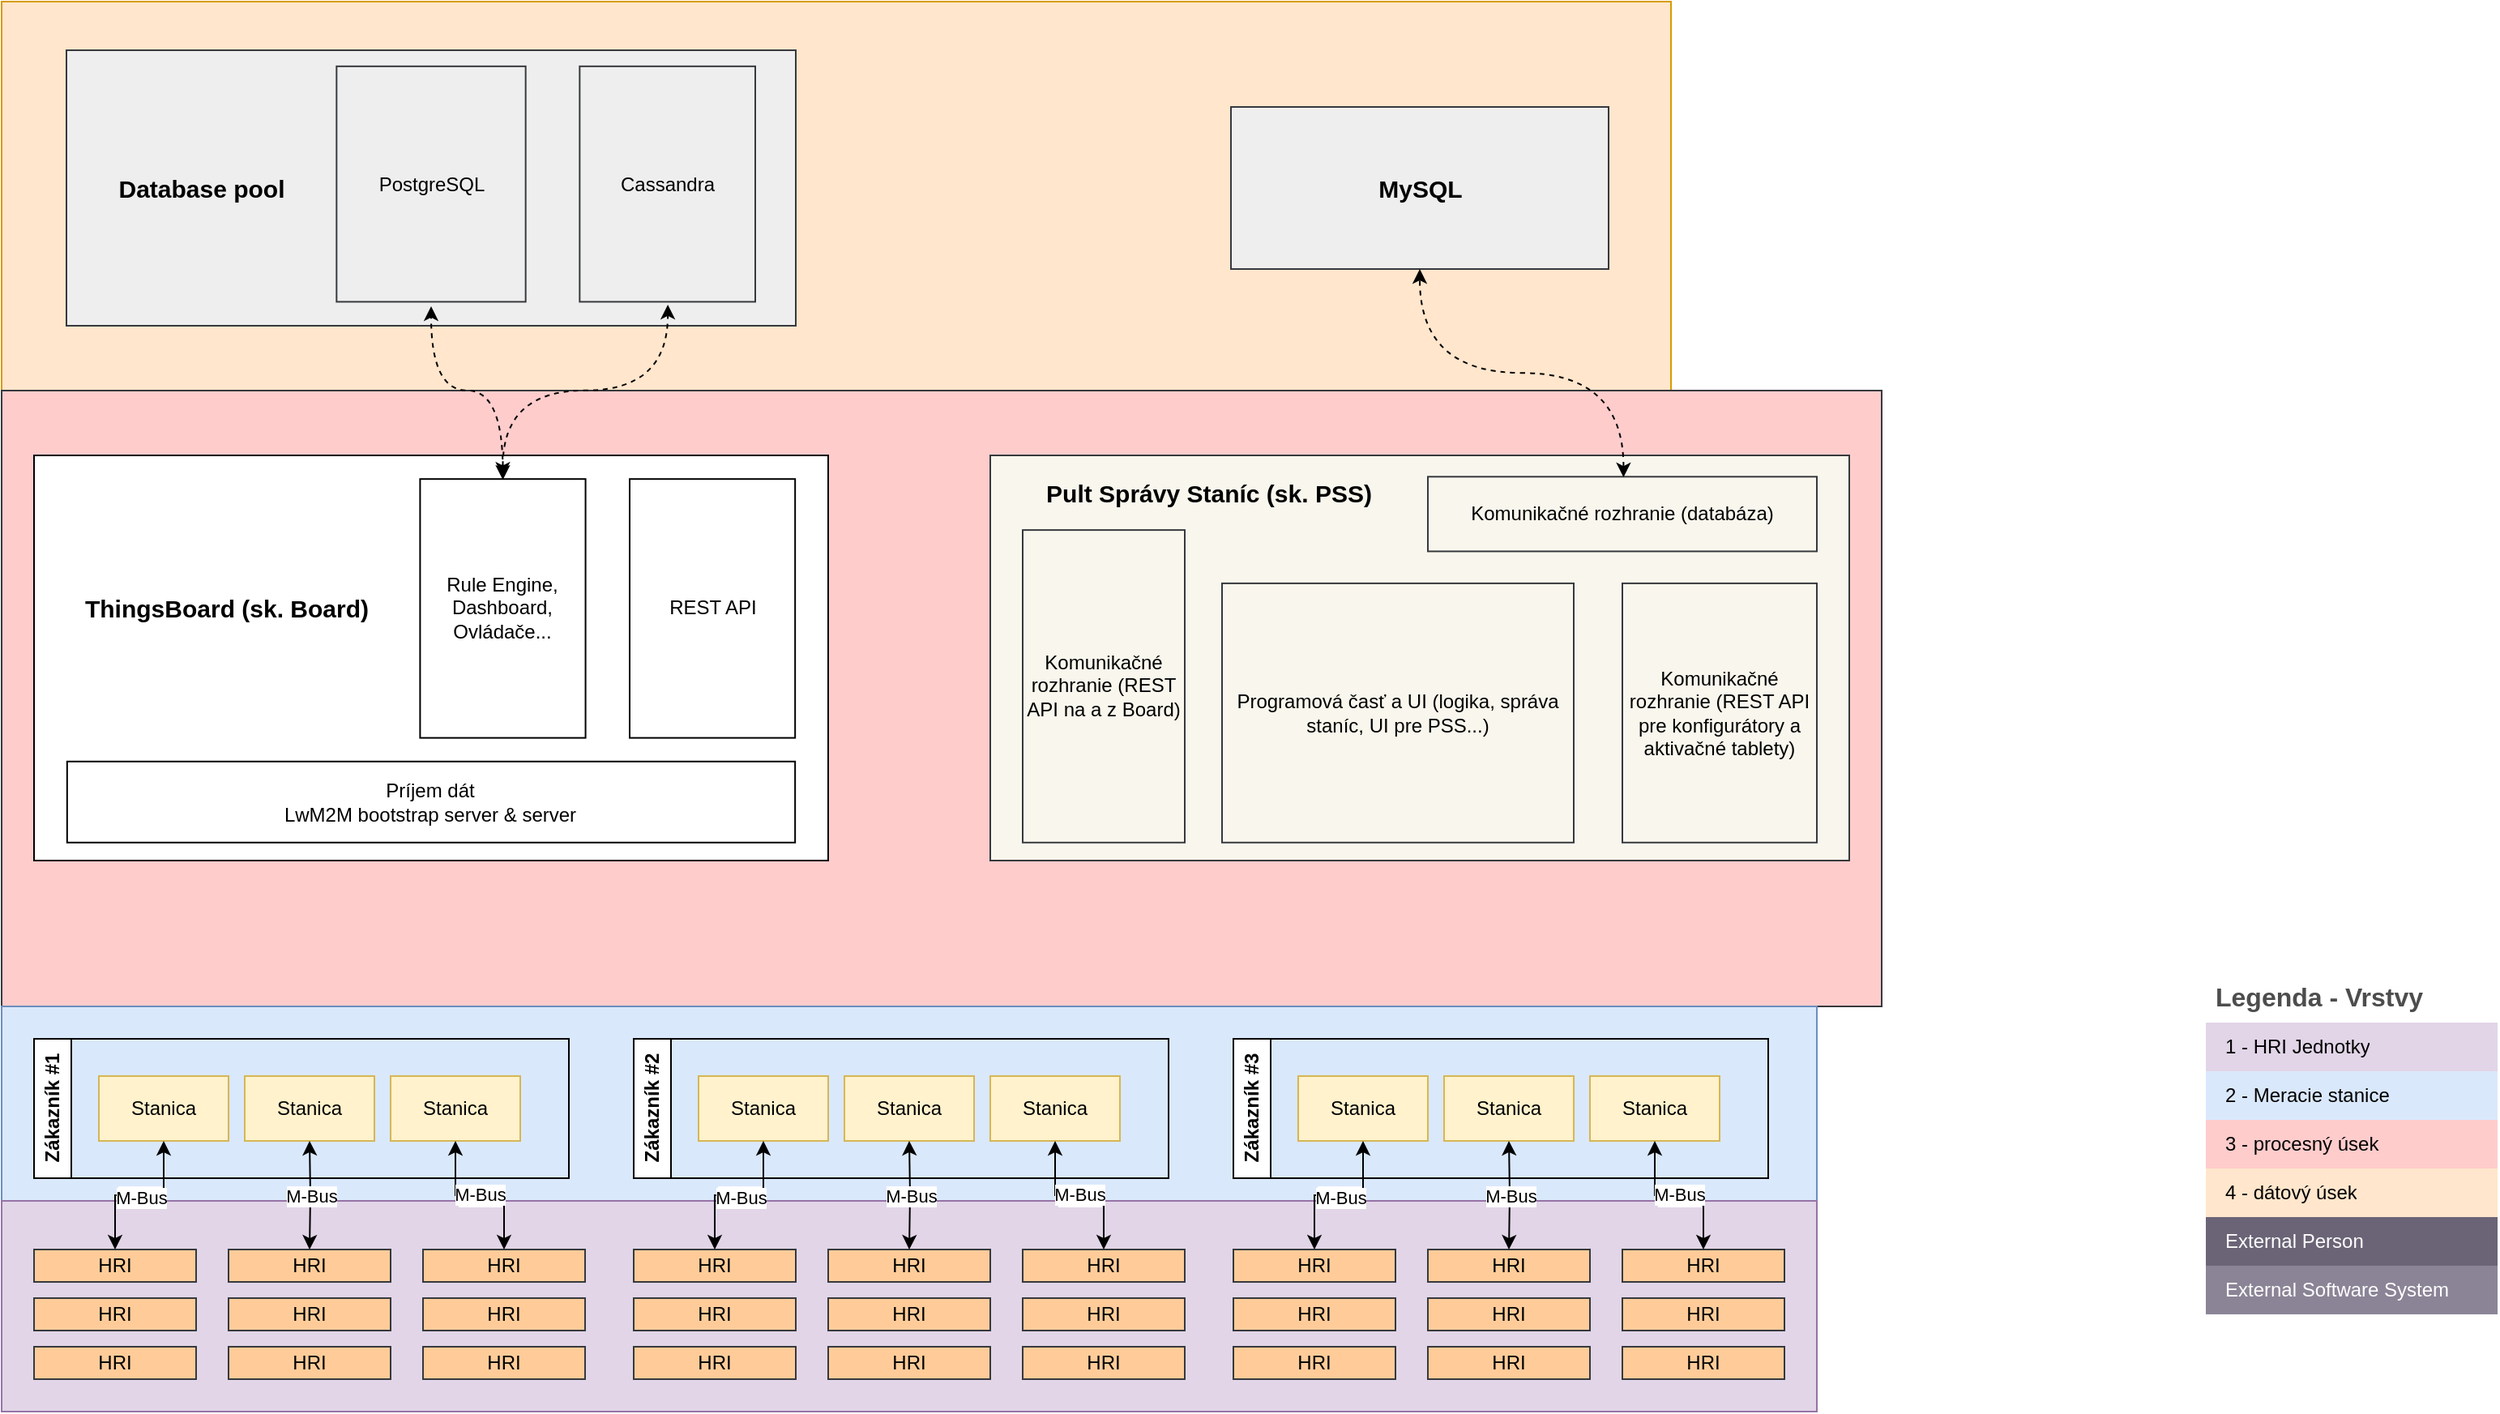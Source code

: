 <mxfile version="21.6.9" type="github">
  <diagram name="Page-1" id="n-vTJbwa5jrU47sz1mU_">
    <mxGraphModel dx="1687" dy="920" grid="1" gridSize="10" guides="1" tooltips="1" connect="1" arrows="1" fold="1" page="1" pageScale="1" pageWidth="1654" pageHeight="1169" math="0" shadow="0">
      <root>
        <mxCell id="0" />
        <mxCell id="1" parent="0" />
        <mxCell id="oxmaoGViPWF4fEeADS45-132" value="" style="rounded=0;whiteSpace=wrap;html=1;fillColor=#ffe6cc;strokeColor=#d79b00;" vertex="1" parent="1">
          <mxGeometry x="30" y="240" width="1030" height="240" as="geometry" />
        </mxCell>
        <mxCell id="oxmaoGViPWF4fEeADS45-131" value="" style="rounded=0;whiteSpace=wrap;html=1;fillColor=#ffcccc;strokeColor=#36393d;" vertex="1" parent="1">
          <mxGeometry x="30" y="480" width="1160" height="380" as="geometry" />
        </mxCell>
        <mxCell id="oxmaoGViPWF4fEeADS45-92" value="" style="rounded=0;whiteSpace=wrap;html=1;fillColor=#dae8fc;strokeColor=#6c8ebf;" vertex="1" parent="1">
          <mxGeometry x="30" y="860" width="1120" height="120" as="geometry" />
        </mxCell>
        <mxCell id="oxmaoGViPWF4fEeADS45-91" value="" style="rounded=0;whiteSpace=wrap;html=1;fillColor=#e1d5e7;strokeColor=#9673a6;" vertex="1" parent="1">
          <mxGeometry x="30" y="980" width="1120" height="130" as="geometry" />
        </mxCell>
        <mxCell id="oxmaoGViPWF4fEeADS45-1" value="Zákazník #1" style="swimlane;horizontal=0;whiteSpace=wrap;html=1;" vertex="1" parent="1">
          <mxGeometry x="50" y="880" width="330" height="86" as="geometry" />
        </mxCell>
        <mxCell id="oxmaoGViPWF4fEeADS45-14" value="Stanica" style="whiteSpace=wrap;html=1;align=center;fillColor=#fff2cc;strokeColor=#d6b656;" vertex="1" parent="oxmaoGViPWF4fEeADS45-1">
          <mxGeometry x="40" y="23" width="80" height="40" as="geometry" />
        </mxCell>
        <mxCell id="oxmaoGViPWF4fEeADS45-17" value="Stanica" style="whiteSpace=wrap;html=1;align=center;fillColor=#fff2cc;strokeColor=#d6b656;" vertex="1" parent="oxmaoGViPWF4fEeADS45-1">
          <mxGeometry x="130" y="23" width="80" height="40" as="geometry" />
        </mxCell>
        <mxCell id="oxmaoGViPWF4fEeADS45-18" value="Stanica" style="whiteSpace=wrap;html=1;align=center;fillColor=#fff2cc;strokeColor=#d6b656;" vertex="1" parent="oxmaoGViPWF4fEeADS45-1">
          <mxGeometry x="220" y="23" width="80" height="40" as="geometry" />
        </mxCell>
        <mxCell id="oxmaoGViPWF4fEeADS45-15" value="" style="group" vertex="1" connectable="0" parent="1">
          <mxGeometry x="50" y="1010" width="100" height="80" as="geometry" />
        </mxCell>
        <mxCell id="oxmaoGViPWF4fEeADS45-9" value="HRI" style="whiteSpace=wrap;html=1;align=center;fillColor=#ffcc99;strokeColor=#36393d;" vertex="1" parent="oxmaoGViPWF4fEeADS45-15">
          <mxGeometry width="100" height="20" as="geometry" />
        </mxCell>
        <mxCell id="oxmaoGViPWF4fEeADS45-10" value="HRI" style="whiteSpace=wrap;html=1;align=center;fillColor=#ffcc99;strokeColor=#36393d;" vertex="1" parent="oxmaoGViPWF4fEeADS45-15">
          <mxGeometry y="30" width="100" height="20" as="geometry" />
        </mxCell>
        <mxCell id="oxmaoGViPWF4fEeADS45-11" value="HRI" style="whiteSpace=wrap;html=1;align=center;fillColor=#ffcc99;strokeColor=#36393d;" vertex="1" parent="oxmaoGViPWF4fEeADS45-15">
          <mxGeometry y="60" width="100" height="20" as="geometry" />
        </mxCell>
        <mxCell id="oxmaoGViPWF4fEeADS45-20" value="" style="group" vertex="1" connectable="0" parent="1">
          <mxGeometry x="170" y="1010" width="100" height="80" as="geometry" />
        </mxCell>
        <mxCell id="oxmaoGViPWF4fEeADS45-21" value="HRI" style="whiteSpace=wrap;html=1;align=center;fillColor=#ffcc99;strokeColor=#36393d;" vertex="1" parent="oxmaoGViPWF4fEeADS45-20">
          <mxGeometry width="100" height="20" as="geometry" />
        </mxCell>
        <mxCell id="oxmaoGViPWF4fEeADS45-22" value="HRI" style="whiteSpace=wrap;html=1;align=center;fillColor=#ffcc99;strokeColor=#36393d;" vertex="1" parent="oxmaoGViPWF4fEeADS45-20">
          <mxGeometry y="30" width="100" height="20" as="geometry" />
        </mxCell>
        <mxCell id="oxmaoGViPWF4fEeADS45-23" value="HRI" style="whiteSpace=wrap;html=1;align=center;fillColor=#ffcc99;strokeColor=#36393d;" vertex="1" parent="oxmaoGViPWF4fEeADS45-20">
          <mxGeometry y="60" width="100" height="20" as="geometry" />
        </mxCell>
        <mxCell id="oxmaoGViPWF4fEeADS45-24" value="" style="group" vertex="1" connectable="0" parent="1">
          <mxGeometry x="290" y="1010" width="100" height="80" as="geometry" />
        </mxCell>
        <mxCell id="oxmaoGViPWF4fEeADS45-25" value="HRI" style="whiteSpace=wrap;html=1;align=center;fillColor=#ffcc99;strokeColor=#36393d;" vertex="1" parent="oxmaoGViPWF4fEeADS45-24">
          <mxGeometry width="100" height="20" as="geometry" />
        </mxCell>
        <mxCell id="oxmaoGViPWF4fEeADS45-26" value="HRI" style="whiteSpace=wrap;html=1;align=center;fillColor=#ffcc99;strokeColor=#36393d;" vertex="1" parent="oxmaoGViPWF4fEeADS45-24">
          <mxGeometry y="30" width="100" height="20" as="geometry" />
        </mxCell>
        <mxCell id="oxmaoGViPWF4fEeADS45-27" value="HRI" style="whiteSpace=wrap;html=1;align=center;fillColor=#ffcc99;strokeColor=#36393d;" vertex="1" parent="oxmaoGViPWF4fEeADS45-24">
          <mxGeometry y="60" width="100" height="20" as="geometry" />
        </mxCell>
        <mxCell id="oxmaoGViPWF4fEeADS45-30" value="" style="endArrow=classic;html=1;rounded=0;exitX=0.5;exitY=0;exitDx=0;exitDy=0;entryX=0.5;entryY=1;entryDx=0;entryDy=0;edgeStyle=orthogonalEdgeStyle;startArrow=classic;startFill=1;" edge="1" parent="1" source="oxmaoGViPWF4fEeADS45-9" target="oxmaoGViPWF4fEeADS45-14">
          <mxGeometry relative="1" as="geometry">
            <mxPoint x="100" y="990" as="sourcePoint" />
            <mxPoint x="200" y="990" as="targetPoint" />
          </mxGeometry>
        </mxCell>
        <mxCell id="oxmaoGViPWF4fEeADS45-31" value="Label" style="edgeLabel;resizable=0;html=1;align=center;verticalAlign=middle;" connectable="0" vertex="1" parent="oxmaoGViPWF4fEeADS45-30">
          <mxGeometry relative="1" as="geometry" />
        </mxCell>
        <mxCell id="oxmaoGViPWF4fEeADS45-32" value="M-Bus" style="edgeLabel;html=1;align=center;verticalAlign=middle;resizable=0;points=[];" vertex="1" connectable="0" parent="oxmaoGViPWF4fEeADS45-30">
          <mxGeometry x="0.012" y="-1" relative="1" as="geometry">
            <mxPoint as="offset" />
          </mxGeometry>
        </mxCell>
        <mxCell id="oxmaoGViPWF4fEeADS45-34" value="" style="endArrow=classic;html=1;rounded=0;entryX=0.5;entryY=1;entryDx=0;entryDy=0;edgeStyle=orthogonalEdgeStyle;startArrow=classic;startFill=1;" edge="1" parent="1" target="oxmaoGViPWF4fEeADS45-17">
          <mxGeometry relative="1" as="geometry">
            <mxPoint x="220" y="1010" as="sourcePoint" />
            <mxPoint x="190" y="950" as="targetPoint" />
          </mxGeometry>
        </mxCell>
        <mxCell id="oxmaoGViPWF4fEeADS45-35" value="Label" style="edgeLabel;resizable=0;html=1;align=center;verticalAlign=middle;" connectable="0" vertex="1" parent="oxmaoGViPWF4fEeADS45-34">
          <mxGeometry relative="1" as="geometry" />
        </mxCell>
        <mxCell id="oxmaoGViPWF4fEeADS45-36" value="M-Bus" style="edgeLabel;html=1;align=center;verticalAlign=middle;resizable=0;points=[];" vertex="1" connectable="0" parent="oxmaoGViPWF4fEeADS45-34">
          <mxGeometry x="0.012" y="-1" relative="1" as="geometry">
            <mxPoint as="offset" />
          </mxGeometry>
        </mxCell>
        <mxCell id="oxmaoGViPWF4fEeADS45-37" value="" style="endArrow=classic;html=1;rounded=0;entryX=0.5;entryY=1;entryDx=0;entryDy=0;edgeStyle=orthogonalEdgeStyle;startArrow=classic;startFill=1;exitX=0.5;exitY=0;exitDx=0;exitDy=0;" edge="1" parent="1" source="oxmaoGViPWF4fEeADS45-25" target="oxmaoGViPWF4fEeADS45-18">
          <mxGeometry relative="1" as="geometry">
            <mxPoint x="230" y="1020" as="sourcePoint" />
            <mxPoint x="230" y="950" as="targetPoint" />
          </mxGeometry>
        </mxCell>
        <mxCell id="oxmaoGViPWF4fEeADS45-38" value="Label" style="edgeLabel;resizable=0;html=1;align=center;verticalAlign=middle;" connectable="0" vertex="1" parent="oxmaoGViPWF4fEeADS45-37">
          <mxGeometry relative="1" as="geometry" />
        </mxCell>
        <mxCell id="oxmaoGViPWF4fEeADS45-39" value="M-Bus" style="edgeLabel;html=1;align=center;verticalAlign=middle;resizable=0;points=[];" vertex="1" connectable="0" parent="oxmaoGViPWF4fEeADS45-37">
          <mxGeometry x="0.012" y="-1" relative="1" as="geometry">
            <mxPoint as="offset" />
          </mxGeometry>
        </mxCell>
        <mxCell id="oxmaoGViPWF4fEeADS45-41" value="Zákazník #2" style="swimlane;horizontal=0;whiteSpace=wrap;html=1;" vertex="1" parent="1">
          <mxGeometry x="420" y="880" width="330" height="86" as="geometry" />
        </mxCell>
        <mxCell id="oxmaoGViPWF4fEeADS45-42" value="Stanica" style="whiteSpace=wrap;html=1;align=center;fillColor=#fff2cc;strokeColor=#d6b656;" vertex="1" parent="oxmaoGViPWF4fEeADS45-41">
          <mxGeometry x="40" y="23" width="80" height="40" as="geometry" />
        </mxCell>
        <mxCell id="oxmaoGViPWF4fEeADS45-43" value="Stanica" style="whiteSpace=wrap;html=1;align=center;fillColor=#fff2cc;strokeColor=#d6b656;" vertex="1" parent="oxmaoGViPWF4fEeADS45-41">
          <mxGeometry x="130" y="23" width="80" height="40" as="geometry" />
        </mxCell>
        <mxCell id="oxmaoGViPWF4fEeADS45-44" value="Stanica" style="whiteSpace=wrap;html=1;align=center;fillColor=#fff2cc;strokeColor=#d6b656;" vertex="1" parent="oxmaoGViPWF4fEeADS45-41">
          <mxGeometry x="220" y="23" width="80" height="40" as="geometry" />
        </mxCell>
        <mxCell id="oxmaoGViPWF4fEeADS45-45" value="" style="group" vertex="1" connectable="0" parent="1">
          <mxGeometry x="420" y="1010" width="100" height="80" as="geometry" />
        </mxCell>
        <mxCell id="oxmaoGViPWF4fEeADS45-46" value="HRI" style="whiteSpace=wrap;html=1;align=center;fillColor=#ffcc99;strokeColor=#36393d;" vertex="1" parent="oxmaoGViPWF4fEeADS45-45">
          <mxGeometry width="100" height="20" as="geometry" />
        </mxCell>
        <mxCell id="oxmaoGViPWF4fEeADS45-47" value="HRI" style="whiteSpace=wrap;html=1;align=center;fillColor=#ffcc99;strokeColor=#36393d;" vertex="1" parent="oxmaoGViPWF4fEeADS45-45">
          <mxGeometry y="30" width="100" height="20" as="geometry" />
        </mxCell>
        <mxCell id="oxmaoGViPWF4fEeADS45-48" value="HRI" style="whiteSpace=wrap;html=1;align=center;fillColor=#ffcc99;strokeColor=#36393d;" vertex="1" parent="oxmaoGViPWF4fEeADS45-45">
          <mxGeometry y="60" width="100" height="20" as="geometry" />
        </mxCell>
        <mxCell id="oxmaoGViPWF4fEeADS45-49" value="" style="group" vertex="1" connectable="0" parent="1">
          <mxGeometry x="540" y="1010" width="100" height="80" as="geometry" />
        </mxCell>
        <mxCell id="oxmaoGViPWF4fEeADS45-50" value="HRI" style="whiteSpace=wrap;html=1;align=center;fillColor=#ffcc99;strokeColor=#36393d;" vertex="1" parent="oxmaoGViPWF4fEeADS45-49">
          <mxGeometry width="100" height="20" as="geometry" />
        </mxCell>
        <mxCell id="oxmaoGViPWF4fEeADS45-51" value="HRI" style="whiteSpace=wrap;html=1;align=center;fillColor=#ffcc99;strokeColor=#36393d;" vertex="1" parent="oxmaoGViPWF4fEeADS45-49">
          <mxGeometry y="30" width="100" height="20" as="geometry" />
        </mxCell>
        <mxCell id="oxmaoGViPWF4fEeADS45-52" value="HRI" style="whiteSpace=wrap;html=1;align=center;fillColor=#ffcc99;strokeColor=#36393d;" vertex="1" parent="oxmaoGViPWF4fEeADS45-49">
          <mxGeometry y="60" width="100" height="20" as="geometry" />
        </mxCell>
        <mxCell id="oxmaoGViPWF4fEeADS45-53" value="" style="group" vertex="1" connectable="0" parent="1">
          <mxGeometry x="660" y="1010" width="100" height="80" as="geometry" />
        </mxCell>
        <mxCell id="oxmaoGViPWF4fEeADS45-54" value="HRI" style="whiteSpace=wrap;html=1;align=center;fillColor=#ffcc99;strokeColor=#36393d;" vertex="1" parent="oxmaoGViPWF4fEeADS45-53">
          <mxGeometry width="100" height="20" as="geometry" />
        </mxCell>
        <mxCell id="oxmaoGViPWF4fEeADS45-55" value="HRI" style="whiteSpace=wrap;html=1;align=center;fillColor=#ffcc99;strokeColor=#36393d;" vertex="1" parent="oxmaoGViPWF4fEeADS45-53">
          <mxGeometry y="30" width="100" height="20" as="geometry" />
        </mxCell>
        <mxCell id="oxmaoGViPWF4fEeADS45-56" value="HRI" style="whiteSpace=wrap;html=1;align=center;fillColor=#ffcc99;strokeColor=#36393d;" vertex="1" parent="oxmaoGViPWF4fEeADS45-53">
          <mxGeometry y="60" width="100" height="20" as="geometry" />
        </mxCell>
        <mxCell id="oxmaoGViPWF4fEeADS45-57" value="" style="endArrow=classic;html=1;rounded=0;exitX=0.5;exitY=0;exitDx=0;exitDy=0;entryX=0.5;entryY=1;entryDx=0;entryDy=0;edgeStyle=orthogonalEdgeStyle;startArrow=classic;startFill=1;" edge="1" parent="1" source="oxmaoGViPWF4fEeADS45-46" target="oxmaoGViPWF4fEeADS45-42">
          <mxGeometry relative="1" as="geometry">
            <mxPoint x="470" y="990" as="sourcePoint" />
            <mxPoint x="570" y="990" as="targetPoint" />
          </mxGeometry>
        </mxCell>
        <mxCell id="oxmaoGViPWF4fEeADS45-58" value="Label" style="edgeLabel;resizable=0;html=1;align=center;verticalAlign=middle;" connectable="0" vertex="1" parent="oxmaoGViPWF4fEeADS45-57">
          <mxGeometry relative="1" as="geometry" />
        </mxCell>
        <mxCell id="oxmaoGViPWF4fEeADS45-59" value="M-Bus" style="edgeLabel;html=1;align=center;verticalAlign=middle;resizable=0;points=[];" vertex="1" connectable="0" parent="oxmaoGViPWF4fEeADS45-57">
          <mxGeometry x="0.012" y="-1" relative="1" as="geometry">
            <mxPoint as="offset" />
          </mxGeometry>
        </mxCell>
        <mxCell id="oxmaoGViPWF4fEeADS45-60" value="" style="endArrow=classic;html=1;rounded=0;entryX=0.5;entryY=1;entryDx=0;entryDy=0;edgeStyle=orthogonalEdgeStyle;startArrow=classic;startFill=1;" edge="1" parent="1" target="oxmaoGViPWF4fEeADS45-43">
          <mxGeometry relative="1" as="geometry">
            <mxPoint x="590" y="1010" as="sourcePoint" />
            <mxPoint x="560" y="950" as="targetPoint" />
          </mxGeometry>
        </mxCell>
        <mxCell id="oxmaoGViPWF4fEeADS45-61" value="Label" style="edgeLabel;resizable=0;html=1;align=center;verticalAlign=middle;" connectable="0" vertex="1" parent="oxmaoGViPWF4fEeADS45-60">
          <mxGeometry relative="1" as="geometry" />
        </mxCell>
        <mxCell id="oxmaoGViPWF4fEeADS45-62" value="M-Bus" style="edgeLabel;html=1;align=center;verticalAlign=middle;resizable=0;points=[];" vertex="1" connectable="0" parent="oxmaoGViPWF4fEeADS45-60">
          <mxGeometry x="0.012" y="-1" relative="1" as="geometry">
            <mxPoint as="offset" />
          </mxGeometry>
        </mxCell>
        <mxCell id="oxmaoGViPWF4fEeADS45-63" value="" style="endArrow=classic;html=1;rounded=0;entryX=0.5;entryY=1;entryDx=0;entryDy=0;edgeStyle=orthogonalEdgeStyle;startArrow=classic;startFill=1;exitX=0.5;exitY=0;exitDx=0;exitDy=0;" edge="1" parent="1" source="oxmaoGViPWF4fEeADS45-54" target="oxmaoGViPWF4fEeADS45-44">
          <mxGeometry relative="1" as="geometry">
            <mxPoint x="600" y="1020" as="sourcePoint" />
            <mxPoint x="600" y="950" as="targetPoint" />
          </mxGeometry>
        </mxCell>
        <mxCell id="oxmaoGViPWF4fEeADS45-64" value="Label" style="edgeLabel;resizable=0;html=1;align=center;verticalAlign=middle;" connectable="0" vertex="1" parent="oxmaoGViPWF4fEeADS45-63">
          <mxGeometry relative="1" as="geometry" />
        </mxCell>
        <mxCell id="oxmaoGViPWF4fEeADS45-65" value="M-Bus" style="edgeLabel;html=1;align=center;verticalAlign=middle;resizable=0;points=[];" vertex="1" connectable="0" parent="oxmaoGViPWF4fEeADS45-63">
          <mxGeometry x="0.012" y="-1" relative="1" as="geometry">
            <mxPoint as="offset" />
          </mxGeometry>
        </mxCell>
        <mxCell id="oxmaoGViPWF4fEeADS45-66" value="Zákazník #3" style="swimlane;horizontal=0;whiteSpace=wrap;html=1;" vertex="1" parent="1">
          <mxGeometry x="790" y="880" width="330" height="86" as="geometry" />
        </mxCell>
        <mxCell id="oxmaoGViPWF4fEeADS45-67" value="Stanica" style="whiteSpace=wrap;html=1;align=center;fillColor=#fff2cc;strokeColor=#d6b656;" vertex="1" parent="oxmaoGViPWF4fEeADS45-66">
          <mxGeometry x="40" y="23" width="80" height="40" as="geometry" />
        </mxCell>
        <mxCell id="oxmaoGViPWF4fEeADS45-68" value="Stanica" style="whiteSpace=wrap;html=1;align=center;fillColor=#fff2cc;strokeColor=#d6b656;" vertex="1" parent="oxmaoGViPWF4fEeADS45-66">
          <mxGeometry x="130" y="23" width="80" height="40" as="geometry" />
        </mxCell>
        <mxCell id="oxmaoGViPWF4fEeADS45-69" value="Stanica" style="whiteSpace=wrap;html=1;align=center;fillColor=#fff2cc;strokeColor=#d6b656;" vertex="1" parent="oxmaoGViPWF4fEeADS45-66">
          <mxGeometry x="220" y="23" width="80" height="40" as="geometry" />
        </mxCell>
        <mxCell id="oxmaoGViPWF4fEeADS45-70" value="" style="group" vertex="1" connectable="0" parent="1">
          <mxGeometry x="790" y="1010" width="100" height="80" as="geometry" />
        </mxCell>
        <mxCell id="oxmaoGViPWF4fEeADS45-71" value="HRI" style="whiteSpace=wrap;html=1;align=center;fillColor=#ffcc99;strokeColor=#36393d;" vertex="1" parent="oxmaoGViPWF4fEeADS45-70">
          <mxGeometry width="100" height="20" as="geometry" />
        </mxCell>
        <mxCell id="oxmaoGViPWF4fEeADS45-72" value="HRI" style="whiteSpace=wrap;html=1;align=center;fillColor=#ffcc99;strokeColor=#36393d;" vertex="1" parent="oxmaoGViPWF4fEeADS45-70">
          <mxGeometry y="30" width="100" height="20" as="geometry" />
        </mxCell>
        <mxCell id="oxmaoGViPWF4fEeADS45-73" value="HRI" style="whiteSpace=wrap;html=1;align=center;fillColor=#ffcc99;strokeColor=#36393d;" vertex="1" parent="oxmaoGViPWF4fEeADS45-70">
          <mxGeometry y="60" width="100" height="20" as="geometry" />
        </mxCell>
        <mxCell id="oxmaoGViPWF4fEeADS45-74" value="" style="group" vertex="1" connectable="0" parent="1">
          <mxGeometry x="910" y="1010" width="100" height="80" as="geometry" />
        </mxCell>
        <mxCell id="oxmaoGViPWF4fEeADS45-75" value="HRI" style="whiteSpace=wrap;html=1;align=center;fillColor=#ffcc99;strokeColor=#36393d;" vertex="1" parent="oxmaoGViPWF4fEeADS45-74">
          <mxGeometry width="100" height="20" as="geometry" />
        </mxCell>
        <mxCell id="oxmaoGViPWF4fEeADS45-76" value="HRI" style="whiteSpace=wrap;html=1;align=center;fillColor=#ffcc99;strokeColor=#36393d;" vertex="1" parent="oxmaoGViPWF4fEeADS45-74">
          <mxGeometry y="30" width="100" height="20" as="geometry" />
        </mxCell>
        <mxCell id="oxmaoGViPWF4fEeADS45-77" value="HRI" style="whiteSpace=wrap;html=1;align=center;fillColor=#ffcc99;strokeColor=#36393d;" vertex="1" parent="oxmaoGViPWF4fEeADS45-74">
          <mxGeometry y="60" width="100" height="20" as="geometry" />
        </mxCell>
        <mxCell id="oxmaoGViPWF4fEeADS45-78" value="" style="group" vertex="1" connectable="0" parent="1">
          <mxGeometry x="1030" y="1010" width="100" height="80" as="geometry" />
        </mxCell>
        <mxCell id="oxmaoGViPWF4fEeADS45-79" value="HRI" style="whiteSpace=wrap;html=1;align=center;fillColor=#ffcc99;strokeColor=#36393d;" vertex="1" parent="oxmaoGViPWF4fEeADS45-78">
          <mxGeometry width="100" height="20" as="geometry" />
        </mxCell>
        <mxCell id="oxmaoGViPWF4fEeADS45-80" value="HRI" style="whiteSpace=wrap;html=1;align=center;fillColor=#ffcc99;strokeColor=#36393d;" vertex="1" parent="oxmaoGViPWF4fEeADS45-78">
          <mxGeometry y="30" width="100" height="20" as="geometry" />
        </mxCell>
        <mxCell id="oxmaoGViPWF4fEeADS45-81" value="HRI" style="whiteSpace=wrap;html=1;align=center;fillColor=#ffcc99;strokeColor=#36393d;" vertex="1" parent="oxmaoGViPWF4fEeADS45-78">
          <mxGeometry y="60" width="100" height="20" as="geometry" />
        </mxCell>
        <mxCell id="oxmaoGViPWF4fEeADS45-82" value="" style="endArrow=classic;html=1;rounded=0;exitX=0.5;exitY=0;exitDx=0;exitDy=0;entryX=0.5;entryY=1;entryDx=0;entryDy=0;edgeStyle=orthogonalEdgeStyle;startArrow=classic;startFill=1;" edge="1" parent="1" source="oxmaoGViPWF4fEeADS45-71" target="oxmaoGViPWF4fEeADS45-67">
          <mxGeometry relative="1" as="geometry">
            <mxPoint x="840" y="990" as="sourcePoint" />
            <mxPoint x="940" y="990" as="targetPoint" />
          </mxGeometry>
        </mxCell>
        <mxCell id="oxmaoGViPWF4fEeADS45-83" value="Label" style="edgeLabel;resizable=0;html=1;align=center;verticalAlign=middle;" connectable="0" vertex="1" parent="oxmaoGViPWF4fEeADS45-82">
          <mxGeometry relative="1" as="geometry" />
        </mxCell>
        <mxCell id="oxmaoGViPWF4fEeADS45-84" value="M-Bus" style="edgeLabel;html=1;align=center;verticalAlign=middle;resizable=0;points=[];" vertex="1" connectable="0" parent="oxmaoGViPWF4fEeADS45-82">
          <mxGeometry x="0.012" y="-1" relative="1" as="geometry">
            <mxPoint as="offset" />
          </mxGeometry>
        </mxCell>
        <mxCell id="oxmaoGViPWF4fEeADS45-85" value="" style="endArrow=classic;html=1;rounded=0;entryX=0.5;entryY=1;entryDx=0;entryDy=0;edgeStyle=orthogonalEdgeStyle;startArrow=classic;startFill=1;" edge="1" parent="1" target="oxmaoGViPWF4fEeADS45-68">
          <mxGeometry relative="1" as="geometry">
            <mxPoint x="960" y="1010" as="sourcePoint" />
            <mxPoint x="930" y="950" as="targetPoint" />
          </mxGeometry>
        </mxCell>
        <mxCell id="oxmaoGViPWF4fEeADS45-86" value="Label" style="edgeLabel;resizable=0;html=1;align=center;verticalAlign=middle;" connectable="0" vertex="1" parent="oxmaoGViPWF4fEeADS45-85">
          <mxGeometry relative="1" as="geometry" />
        </mxCell>
        <mxCell id="oxmaoGViPWF4fEeADS45-87" value="M-Bus" style="edgeLabel;html=1;align=center;verticalAlign=middle;resizable=0;points=[];" vertex="1" connectable="0" parent="oxmaoGViPWF4fEeADS45-85">
          <mxGeometry x="0.012" y="-1" relative="1" as="geometry">
            <mxPoint as="offset" />
          </mxGeometry>
        </mxCell>
        <mxCell id="oxmaoGViPWF4fEeADS45-88" value="" style="endArrow=classic;html=1;rounded=0;entryX=0.5;entryY=1;entryDx=0;entryDy=0;edgeStyle=orthogonalEdgeStyle;startArrow=classic;startFill=1;exitX=0.5;exitY=0;exitDx=0;exitDy=0;" edge="1" parent="1" source="oxmaoGViPWF4fEeADS45-79" target="oxmaoGViPWF4fEeADS45-69">
          <mxGeometry relative="1" as="geometry">
            <mxPoint x="970" y="1020" as="sourcePoint" />
            <mxPoint x="970" y="950" as="targetPoint" />
          </mxGeometry>
        </mxCell>
        <mxCell id="oxmaoGViPWF4fEeADS45-89" value="Label" style="edgeLabel;resizable=0;html=1;align=center;verticalAlign=middle;" connectable="0" vertex="1" parent="oxmaoGViPWF4fEeADS45-88">
          <mxGeometry relative="1" as="geometry" />
        </mxCell>
        <mxCell id="oxmaoGViPWF4fEeADS45-90" value="M-Bus" style="edgeLabel;html=1;align=center;verticalAlign=middle;resizable=0;points=[];" vertex="1" connectable="0" parent="oxmaoGViPWF4fEeADS45-88">
          <mxGeometry x="0.012" y="-1" relative="1" as="geometry">
            <mxPoint as="offset" />
          </mxGeometry>
        </mxCell>
        <mxCell id="oxmaoGViPWF4fEeADS45-93" value="Legenda - Vrstvy" style="shape=table;startSize=30;container=1;collapsible=0;childLayout=tableLayout;fontSize=16;align=left;verticalAlign=top;fillColor=none;strokeColor=none;fontColor=#4D4D4D;fontStyle=1;spacingLeft=6;spacing=0;resizable=0;" vertex="1" parent="1">
          <mxGeometry x="1390" y="840" width="180" height="210" as="geometry" />
        </mxCell>
        <mxCell id="oxmaoGViPWF4fEeADS45-94" value="" style="shape=tableRow;horizontal=0;startSize=0;swimlaneHead=0;swimlaneBody=0;strokeColor=inherit;top=0;left=0;bottom=0;right=0;collapsible=0;dropTarget=0;fillColor=none;points=[[0,0.5],[1,0.5]];portConstraint=eastwest;fontSize=12;" vertex="1" parent="oxmaoGViPWF4fEeADS45-93">
          <mxGeometry y="30" width="180" height="30" as="geometry" />
        </mxCell>
        <mxCell id="oxmaoGViPWF4fEeADS45-95" value="1 - HRI Jednotky" style="shape=partialRectangle;html=1;whiteSpace=wrap;connectable=0;strokeColor=#9673a6;overflow=hidden;fillColor=#e1d5e7;top=0;left=0;bottom=0;right=0;pointerEvents=1;fontSize=12;align=left;spacingLeft=10;spacingRight=4;" vertex="1" parent="oxmaoGViPWF4fEeADS45-94">
          <mxGeometry width="180" height="30" as="geometry">
            <mxRectangle width="180" height="30" as="alternateBounds" />
          </mxGeometry>
        </mxCell>
        <mxCell id="oxmaoGViPWF4fEeADS45-96" value="" style="shape=tableRow;horizontal=0;startSize=0;swimlaneHead=0;swimlaneBody=0;strokeColor=inherit;top=0;left=0;bottom=0;right=0;collapsible=0;dropTarget=0;fillColor=none;points=[[0,0.5],[1,0.5]];portConstraint=eastwest;fontSize=12;" vertex="1" parent="oxmaoGViPWF4fEeADS45-93">
          <mxGeometry y="60" width="180" height="30" as="geometry" />
        </mxCell>
        <mxCell id="oxmaoGViPWF4fEeADS45-97" value="2 - Meracie stanice" style="shape=partialRectangle;html=1;whiteSpace=wrap;connectable=0;strokeColor=#6c8ebf;overflow=hidden;fillColor=#dae8fc;top=0;left=0;bottom=0;right=0;pointerEvents=1;fontSize=12;align=left;spacingLeft=10;spacingRight=4;" vertex="1" parent="oxmaoGViPWF4fEeADS45-96">
          <mxGeometry width="180" height="30" as="geometry">
            <mxRectangle width="180" height="30" as="alternateBounds" />
          </mxGeometry>
        </mxCell>
        <mxCell id="oxmaoGViPWF4fEeADS45-98" value="" style="shape=tableRow;horizontal=0;startSize=0;swimlaneHead=0;swimlaneBody=0;strokeColor=inherit;top=0;left=0;bottom=0;right=0;collapsible=0;dropTarget=0;fillColor=none;points=[[0,0.5],[1,0.5]];portConstraint=eastwest;fontSize=12;" vertex="1" parent="oxmaoGViPWF4fEeADS45-93">
          <mxGeometry y="90" width="180" height="30" as="geometry" />
        </mxCell>
        <mxCell id="oxmaoGViPWF4fEeADS45-99" value="3 - procesný úsek" style="shape=partialRectangle;html=1;whiteSpace=wrap;connectable=0;strokeColor=#36393d;overflow=hidden;fillColor=#ffcccc;top=0;left=0;bottom=0;right=0;pointerEvents=1;fontSize=12;align=left;spacingLeft=10;spacingRight=4;" vertex="1" parent="oxmaoGViPWF4fEeADS45-98">
          <mxGeometry width="180" height="30" as="geometry">
            <mxRectangle width="180" height="30" as="alternateBounds" />
          </mxGeometry>
        </mxCell>
        <mxCell id="oxmaoGViPWF4fEeADS45-100" value="" style="shape=tableRow;horizontal=0;startSize=0;swimlaneHead=0;swimlaneBody=0;strokeColor=inherit;top=0;left=0;bottom=0;right=0;collapsible=0;dropTarget=0;fillColor=none;points=[[0,0.5],[1,0.5]];portConstraint=eastwest;fontSize=12;" vertex="1" parent="oxmaoGViPWF4fEeADS45-93">
          <mxGeometry y="120" width="180" height="30" as="geometry" />
        </mxCell>
        <mxCell id="oxmaoGViPWF4fEeADS45-101" value="4 - dátový úsek" style="shape=partialRectangle;html=1;whiteSpace=wrap;connectable=0;strokeColor=#d79b00;overflow=hidden;fillColor=#ffe6cc;top=0;left=0;bottom=0;right=0;pointerEvents=1;fontSize=12;align=left;spacingLeft=10;spacingRight=4;" vertex="1" parent="oxmaoGViPWF4fEeADS45-100">
          <mxGeometry width="180" height="30" as="geometry">
            <mxRectangle width="180" height="30" as="alternateBounds" />
          </mxGeometry>
        </mxCell>
        <mxCell id="oxmaoGViPWF4fEeADS45-102" value="" style="shape=tableRow;horizontal=0;startSize=0;swimlaneHead=0;swimlaneBody=0;strokeColor=inherit;top=0;left=0;bottom=0;right=0;collapsible=0;dropTarget=0;fillColor=none;points=[[0,0.5],[1,0.5]];portConstraint=eastwest;fontSize=12;" vertex="1" parent="oxmaoGViPWF4fEeADS45-93">
          <mxGeometry y="150" width="180" height="30" as="geometry" />
        </mxCell>
        <mxCell id="oxmaoGViPWF4fEeADS45-103" value="External Person" style="shape=partialRectangle;html=1;whiteSpace=wrap;connectable=0;strokeColor=inherit;overflow=hidden;fillColor=#6b6477;top=0;left=0;bottom=0;right=0;pointerEvents=1;fontSize=12;align=left;fontColor=#FFFFFF;gradientColor=none;spacingLeft=10;spacingRight=4;" vertex="1" parent="oxmaoGViPWF4fEeADS45-102">
          <mxGeometry width="180" height="30" as="geometry">
            <mxRectangle width="180" height="30" as="alternateBounds" />
          </mxGeometry>
        </mxCell>
        <mxCell id="oxmaoGViPWF4fEeADS45-104" value="" style="shape=tableRow;horizontal=0;startSize=0;swimlaneHead=0;swimlaneBody=0;strokeColor=inherit;top=0;left=0;bottom=0;right=0;collapsible=0;dropTarget=0;fillColor=none;points=[[0,0.5],[1,0.5]];portConstraint=eastwest;fontSize=12;" vertex="1" parent="oxmaoGViPWF4fEeADS45-93">
          <mxGeometry y="180" width="180" height="30" as="geometry" />
        </mxCell>
        <mxCell id="oxmaoGViPWF4fEeADS45-105" value="External Software System" style="shape=partialRectangle;html=1;whiteSpace=wrap;connectable=0;strokeColor=inherit;overflow=hidden;fillColor=#8b8496;top=0;left=0;bottom=0;right=0;pointerEvents=1;fontSize=12;align=left;fontColor=#FFFFFF;gradientColor=none;spacingLeft=10;spacingRight=4;" vertex="1" parent="oxmaoGViPWF4fEeADS45-104">
          <mxGeometry width="180" height="30" as="geometry">
            <mxRectangle width="180" height="30" as="alternateBounds" />
          </mxGeometry>
        </mxCell>
        <mxCell id="oxmaoGViPWF4fEeADS45-106" value="" style="rounded=0;absoluteArcSize=1;html=1;arcSize=10;" vertex="1" parent="1">
          <mxGeometry x="50" y="520" width="490" height="250" as="geometry" />
        </mxCell>
        <mxCell id="oxmaoGViPWF4fEeADS45-107" value="&lt;span style=&quot;font-size: 15px;&quot;&gt;&lt;b&gt;ThingsBoard (sk. Board)&lt;/b&gt;&lt;/span&gt;" style="html=1;shape=mxgraph.er.anchor;whiteSpace=wrap;" vertex="1" parent="oxmaoGViPWF4fEeADS45-106">
          <mxGeometry width="238.194" height="188.889" as="geometry" />
        </mxCell>
        <mxCell id="oxmaoGViPWF4fEeADS45-108" value="Rule Engine, Dashboard, Ovládače..." style="rounded=0;absoluteArcSize=1;html=1;arcSize=10;whiteSpace=wrap;points=[];strokeColor=inherit;fillColor=inherit;" vertex="1" parent="oxmaoGViPWF4fEeADS45-106">
          <mxGeometry x="238.194" y="14.583" width="102.083" height="159.722" as="geometry" />
        </mxCell>
        <mxCell id="oxmaoGViPWF4fEeADS45-109" value="Príjem dát&lt;br&gt;LwM2M bootstrap server &amp;amp; server" style="rounded=0;absoluteArcSize=1;html=1;arcSize=10;whiteSpace=wrap;points=[];strokeColor=inherit;fillColor=inherit;" vertex="1" parent="oxmaoGViPWF4fEeADS45-106">
          <mxGeometry x="20.417" y="188.889" width="449.167" height="50" as="geometry" />
        </mxCell>
        <mxCell id="oxmaoGViPWF4fEeADS45-110" value="REST API" style="rounded=0;absoluteArcSize=1;html=1;arcSize=10;whiteSpace=wrap;points=[];strokeColor=inherit;fillColor=inherit;" vertex="1" parent="oxmaoGViPWF4fEeADS45-106">
          <mxGeometry x="367.5" y="14.583" width="102.083" height="159.722" as="geometry" />
        </mxCell>
        <mxCell id="oxmaoGViPWF4fEeADS45-111" value="" style="rounded=0;absoluteArcSize=1;html=1;arcSize=10;fillColor=#eeeeee;strokeColor=#36393d;" vertex="1" parent="1">
          <mxGeometry x="70" y="270" width="450" height="170" as="geometry" />
        </mxCell>
        <mxCell id="oxmaoGViPWF4fEeADS45-112" value="&lt;span style=&quot;font-size: 15px;&quot;&gt;&lt;b&gt;Database pool&lt;/b&gt;&lt;/span&gt;" style="html=1;shape=mxgraph.er.anchor;whiteSpace=wrap;" vertex="1" parent="oxmaoGViPWF4fEeADS45-111">
          <mxGeometry width="166.667" height="170" as="geometry" />
        </mxCell>
        <mxCell id="oxmaoGViPWF4fEeADS45-113" value="PostgreSQL" style="rounded=0;absoluteArcSize=1;html=1;arcSize=10;whiteSpace=wrap;points=[];strokeColor=inherit;fillColor=inherit;" vertex="1" parent="oxmaoGViPWF4fEeADS45-111">
          <mxGeometry x="166.667" y="9.919" width="116.667" height="145.298" as="geometry" />
        </mxCell>
        <mxCell id="oxmaoGViPWF4fEeADS45-115" value="Cassandra" style="rounded=0;absoluteArcSize=1;html=1;arcSize=10;whiteSpace=wrap;points=[];strokeColor=inherit;fillColor=inherit;" vertex="1" parent="oxmaoGViPWF4fEeADS45-111">
          <mxGeometry x="316.667" y="9.919" width="108.333" height="145.298" as="geometry" />
        </mxCell>
        <mxCell id="oxmaoGViPWF4fEeADS45-116" value="" style="endArrow=classic;startArrow=classic;html=1;entryX=0.5;entryY=1.019;entryDx=0;entryDy=0;entryPerimeter=0;exitX=0.5;exitY=0.003;exitDx=0;exitDy=0;exitPerimeter=0;edgeStyle=orthogonalEdgeStyle;dashed=1;curved=1;" edge="1" parent="1" source="oxmaoGViPWF4fEeADS45-108" target="oxmaoGViPWF4fEeADS45-113">
          <mxGeometry width="50" height="50" relative="1" as="geometry">
            <mxPoint x="440" y="350" as="sourcePoint" />
            <mxPoint x="440" y="340" as="targetPoint" />
          </mxGeometry>
        </mxCell>
        <mxCell id="oxmaoGViPWF4fEeADS45-117" value="" style="endArrow=classic;startArrow=classic;html=1;entryX=0.502;entryY=1.012;entryDx=0;entryDy=0;entryPerimeter=0;exitX=0.5;exitY=-0.009;exitDx=0;exitDy=0;exitPerimeter=0;edgeStyle=orthogonalEdgeStyle;dashed=1;curved=1;" edge="1" parent="1" source="oxmaoGViPWF4fEeADS45-108" target="oxmaoGViPWF4fEeADS45-115">
          <mxGeometry width="50" height="50" relative="1" as="geometry">
            <mxPoint x="485" y="423" as="sourcePoint" />
            <mxPoint x="405" y="308" as="targetPoint" />
          </mxGeometry>
        </mxCell>
        <mxCell id="oxmaoGViPWF4fEeADS45-118" value="" style="rounded=0;absoluteArcSize=1;html=1;arcSize=10;fillColor=#f9f7ed;strokeColor=#36393d;" vertex="1" parent="1">
          <mxGeometry x="640" y="520" width="530" height="250" as="geometry" />
        </mxCell>
        <mxCell id="oxmaoGViPWF4fEeADS45-119" value="&lt;span style=&quot;font-size: 15px;&quot;&gt;&lt;b&gt;Pult Správy Staníc (sk. PSS)&lt;/b&gt;&lt;/span&gt;" style="html=1;shape=mxgraph.er.anchor;whiteSpace=wrap;" vertex="1" parent="oxmaoGViPWF4fEeADS45-118">
          <mxGeometry width="270" height="46.053" as="geometry" />
        </mxCell>
        <mxCell id="oxmaoGViPWF4fEeADS45-121" value="Komunikačné rozhranie (REST API na a z Board)" style="rounded=0;absoluteArcSize=1;html=1;arcSize=10;whiteSpace=wrap;points=[];strokeColor=inherit;fillColor=inherit;" vertex="1" parent="oxmaoGViPWF4fEeADS45-118">
          <mxGeometry x="20" y="46.053" width="100" height="192.836" as="geometry" />
        </mxCell>
        <mxCell id="oxmaoGViPWF4fEeADS45-123" value="Komunikačné rozhranie (databáza)" style="rounded=0;absoluteArcSize=1;html=1;arcSize=10;whiteSpace=wrap;points=[];strokeColor=inherit;fillColor=inherit;" vertex="1" parent="oxmaoGViPWF4fEeADS45-118">
          <mxGeometry x="270" y="13.158" width="240" height="46.053" as="geometry" />
        </mxCell>
        <mxCell id="oxmaoGViPWF4fEeADS45-128" value="Komunikačné rozhranie (REST API pre konfigurátory a aktivačné tablety)" style="rounded=0;absoluteArcSize=1;html=1;arcSize=10;whiteSpace=wrap;points=[];strokeColor=inherit;fillColor=inherit;" vertex="1" parent="oxmaoGViPWF4fEeADS45-118">
          <mxGeometry x="390" y="78.947" width="120" height="159.941" as="geometry" />
        </mxCell>
        <mxCell id="oxmaoGViPWF4fEeADS45-129" value="Programová časť a UI (logika, správa staníc, UI pre PSS...)" style="rounded=0;absoluteArcSize=1;html=1;arcSize=10;whiteSpace=wrap;points=[];strokeColor=inherit;fillColor=inherit;" vertex="1" parent="oxmaoGViPWF4fEeADS45-118">
          <mxGeometry x="143" y="78.947" width="217" height="159.941" as="geometry" />
        </mxCell>
        <mxCell id="oxmaoGViPWF4fEeADS45-124" value="" style="rounded=0;absoluteArcSize=1;html=1;arcSize=10;fillColor=#eeeeee;strokeColor=#36393d;" vertex="1" parent="1">
          <mxGeometry x="788.5" y="305" width="233" height="100" as="geometry" />
        </mxCell>
        <mxCell id="oxmaoGViPWF4fEeADS45-125" value="&lt;span style=&quot;font-size: 15px;&quot;&gt;&lt;b&gt;MySQL&lt;/b&gt;&lt;/span&gt;" style="html=1;shape=mxgraph.er.anchor;whiteSpace=wrap;" vertex="1" parent="oxmaoGViPWF4fEeADS45-124">
          <mxGeometry width="233" height="100" as="geometry" />
        </mxCell>
        <mxCell id="oxmaoGViPWF4fEeADS45-130" value="" style="endArrow=classic;startArrow=classic;html=1;entryX=0.5;entryY=1;entryDx=0;entryDy=0;exitX=0.503;exitY=0.008;exitDx=0;exitDy=0;exitPerimeter=0;edgeStyle=orthogonalEdgeStyle;dashed=1;curved=1;" edge="1" parent="1" source="oxmaoGViPWF4fEeADS45-123" target="oxmaoGViPWF4fEeADS45-124">
          <mxGeometry width="50" height="50" relative="1" as="geometry">
            <mxPoint x="485" y="420" as="sourcePoint" />
            <mxPoint x="551" y="307" as="targetPoint" />
          </mxGeometry>
        </mxCell>
      </root>
    </mxGraphModel>
  </diagram>
</mxfile>
